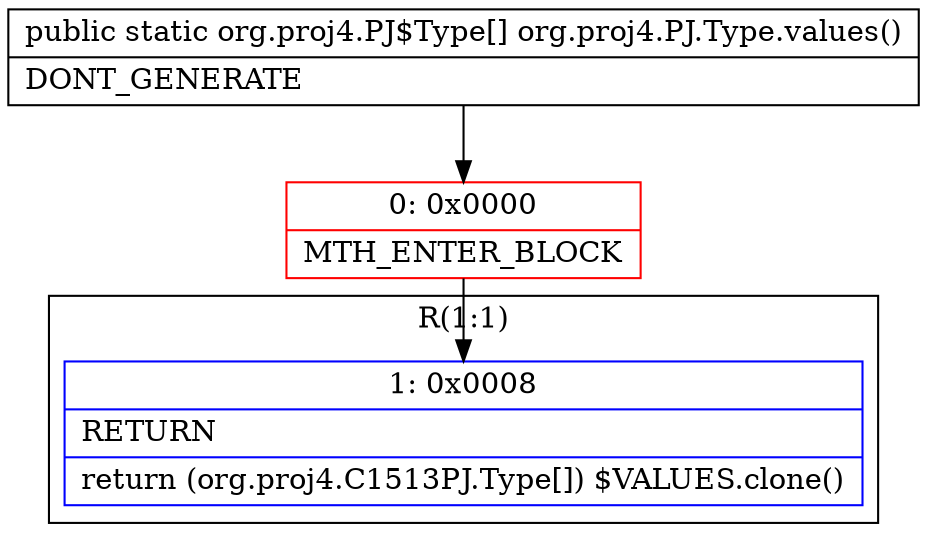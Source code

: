 digraph "CFG fororg.proj4.PJ.Type.values()[Lorg\/proj4\/PJ$Type;" {
subgraph cluster_Region_1617478102 {
label = "R(1:1)";
node [shape=record,color=blue];
Node_1 [shape=record,label="{1\:\ 0x0008|RETURN\l|return (org.proj4.C1513PJ.Type[]) $VALUES.clone()\l}"];
}
Node_0 [shape=record,color=red,label="{0\:\ 0x0000|MTH_ENTER_BLOCK\l}"];
MethodNode[shape=record,label="{public static org.proj4.PJ$Type[] org.proj4.PJ.Type.values()  | DONT_GENERATE\l}"];
MethodNode -> Node_0;
Node_0 -> Node_1;
}

